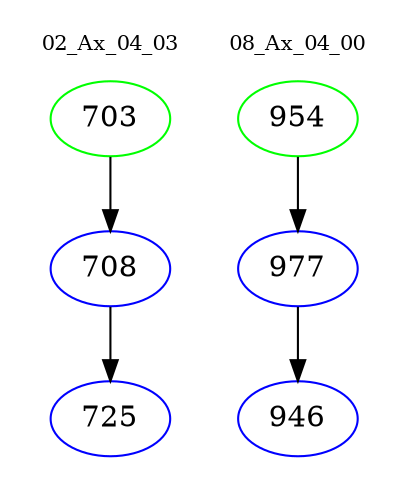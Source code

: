 digraph{
subgraph cluster_0 {
color = white
label = "02_Ax_04_03";
fontsize=10;
T0_703 [label="703", color="green"]
T0_703 -> T0_708 [color="black"]
T0_708 [label="708", color="blue"]
T0_708 -> T0_725 [color="black"]
T0_725 [label="725", color="blue"]
}
subgraph cluster_1 {
color = white
label = "08_Ax_04_00";
fontsize=10;
T1_954 [label="954", color="green"]
T1_954 -> T1_977 [color="black"]
T1_977 [label="977", color="blue"]
T1_977 -> T1_946 [color="black"]
T1_946 [label="946", color="blue"]
}
}
